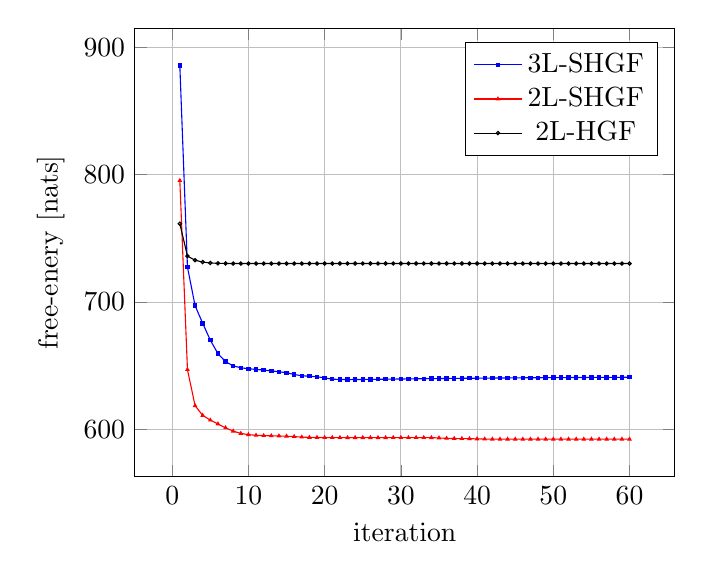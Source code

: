 \begin{tikzpicture}
\begin{axis}[xlabel={iteration}, ylabel={free-enery [nats]}, legend pos={north east}, grid={major}, mark options={scale={0.3}}]
    \addplot[mark={square*}, blue]
        coordinates {
            (1,885.587)
            (2,727.464)
            (3,697.211)
            (4,683.299)
            (5,670.1)
            (6,659.517)
            (7,653.205)
            (8,649.93)
            (9,648.444)
            (10,647.652)
            (11,647.131)
            (12,646.667)
            (13,646.007)
            (14,645.309)
            (15,644.554)
            (16,643.173)
            (17,642.173)
            (18,641.799)
            (19,641.375)
            (20,640.452)
            (21,639.532)
            (22,639.222)
            (23,639.172)
            (24,639.199)
            (25,639.256)
            (26,639.325)
            (27,639.398)
            (28,639.474)
            (29,639.55)
            (30,639.624)
            (31,639.698)
            (32,639.769)
            (33,639.839)
            (34,639.906)
            (35,639.971)
            (36,640.034)
            (37,640.095)
            (38,640.153)
            (39,640.21)
            (40,640.264)
            (41,640.316)
            (42,640.366)
            (43,640.414)
            (44,640.46)
            (45,640.504)
            (46,640.546)
            (47,640.587)
            (48,640.626)
            (49,640.663)
            (50,640.698)
            (51,640.732)
            (52,640.765)
            (53,640.796)
            (54,640.826)
            (55,640.854)
            (56,640.881)
            (57,640.907)
            (58,640.932)
            (59,640.955)
            (60,640.978)
        }
        ;
    \addlegendentry {3L-SHGF}
    \addplot[mark={triangle*}, red]
        coordinates {
            (1,795.369)
            (2,647.029)
            (3,618.653)
            (4,611.049)
            (5,607.358)
            (6,604.334)
            (7,601.307)
            (8,598.7)
            (9,596.93)
            (10,595.952)
            (11,595.449)
            (12,595.207)
            (13,595.035)
            (14,594.891)
            (15,594.718)
            (16,594.405)
            (17,594.026)
            (18,593.804)
            (19,593.696)
            (20,593.649)
            (21,593.629)
            (22,593.62)
            (23,593.614)
            (24,593.613)
            (25,593.613)
            (26,593.614)
            (27,593.616)
            (28,593.618)
            (29,593.621)
            (30,593.623)
            (31,593.627)
            (32,593.63)
            (33,593.624)
            (34,593.575)
            (35,593.36)
            (36,593.04)
            (37,592.906)
            (38,592.838)
            (39,592.751)
            (40,592.635)
            (41,592.506)
            (42,592.418)
            (43,592.388)
            (44,592.384)
            (45,592.384)
            (46,592.385)
            (47,592.386)
            (48,592.386)
            (49,592.387)
            (50,592.387)
            (51,592.387)
            (52,592.387)
            (53,592.387)
            (54,592.387)
            (55,592.387)
            (56,592.387)
            (57,592.387)
            (58,592.387)
            (59,592.387)
            (60,592.387)
        }
        ;
    \addlegendentry {2L-SHGF}
    \addplot[mark={o}, black]
        coordinates {
            (1,761.47)
            (2,736.074)
            (3,732.846)
            (4,731.36)
            (5,730.675)
            (6,730.398)
            (7,730.294)
            (8,730.257)
            (9,730.244)
            (10,730.239)
            (11,730.238)
            (12,730.237)
            (13,730.237)
            (14,730.237)
            (15,730.237)
            (16,730.237)
            (17,730.237)
            (18,730.237)
            (19,730.237)
            (20,730.237)
            (21,730.237)
            (22,730.237)
            (23,730.237)
            (24,730.237)
            (25,730.237)
            (26,730.237)
            (27,730.237)
            (28,730.237)
            (29,730.237)
            (30,730.237)
            (31,730.237)
            (32,730.237)
            (33,730.237)
            (34,730.237)
            (35,730.237)
            (36,730.237)
            (37,730.237)
            (38,730.237)
            (39,730.237)
            (40,730.237)
            (41,730.237)
            (42,730.237)
            (43,730.237)
            (44,730.237)
            (45,730.237)
            (46,730.237)
            (47,730.237)
            (48,730.237)
            (49,730.237)
            (50,730.237)
            (51,730.237)
            (52,730.237)
            (53,730.237)
            (54,730.237)
            (55,730.237)
            (56,730.237)
            (57,730.237)
            (58,730.237)
            (59,730.237)
            (60,730.237)
        }
        ;
    \addlegendentry {2L-HGF}
\end{axis}
\end{tikzpicture}
